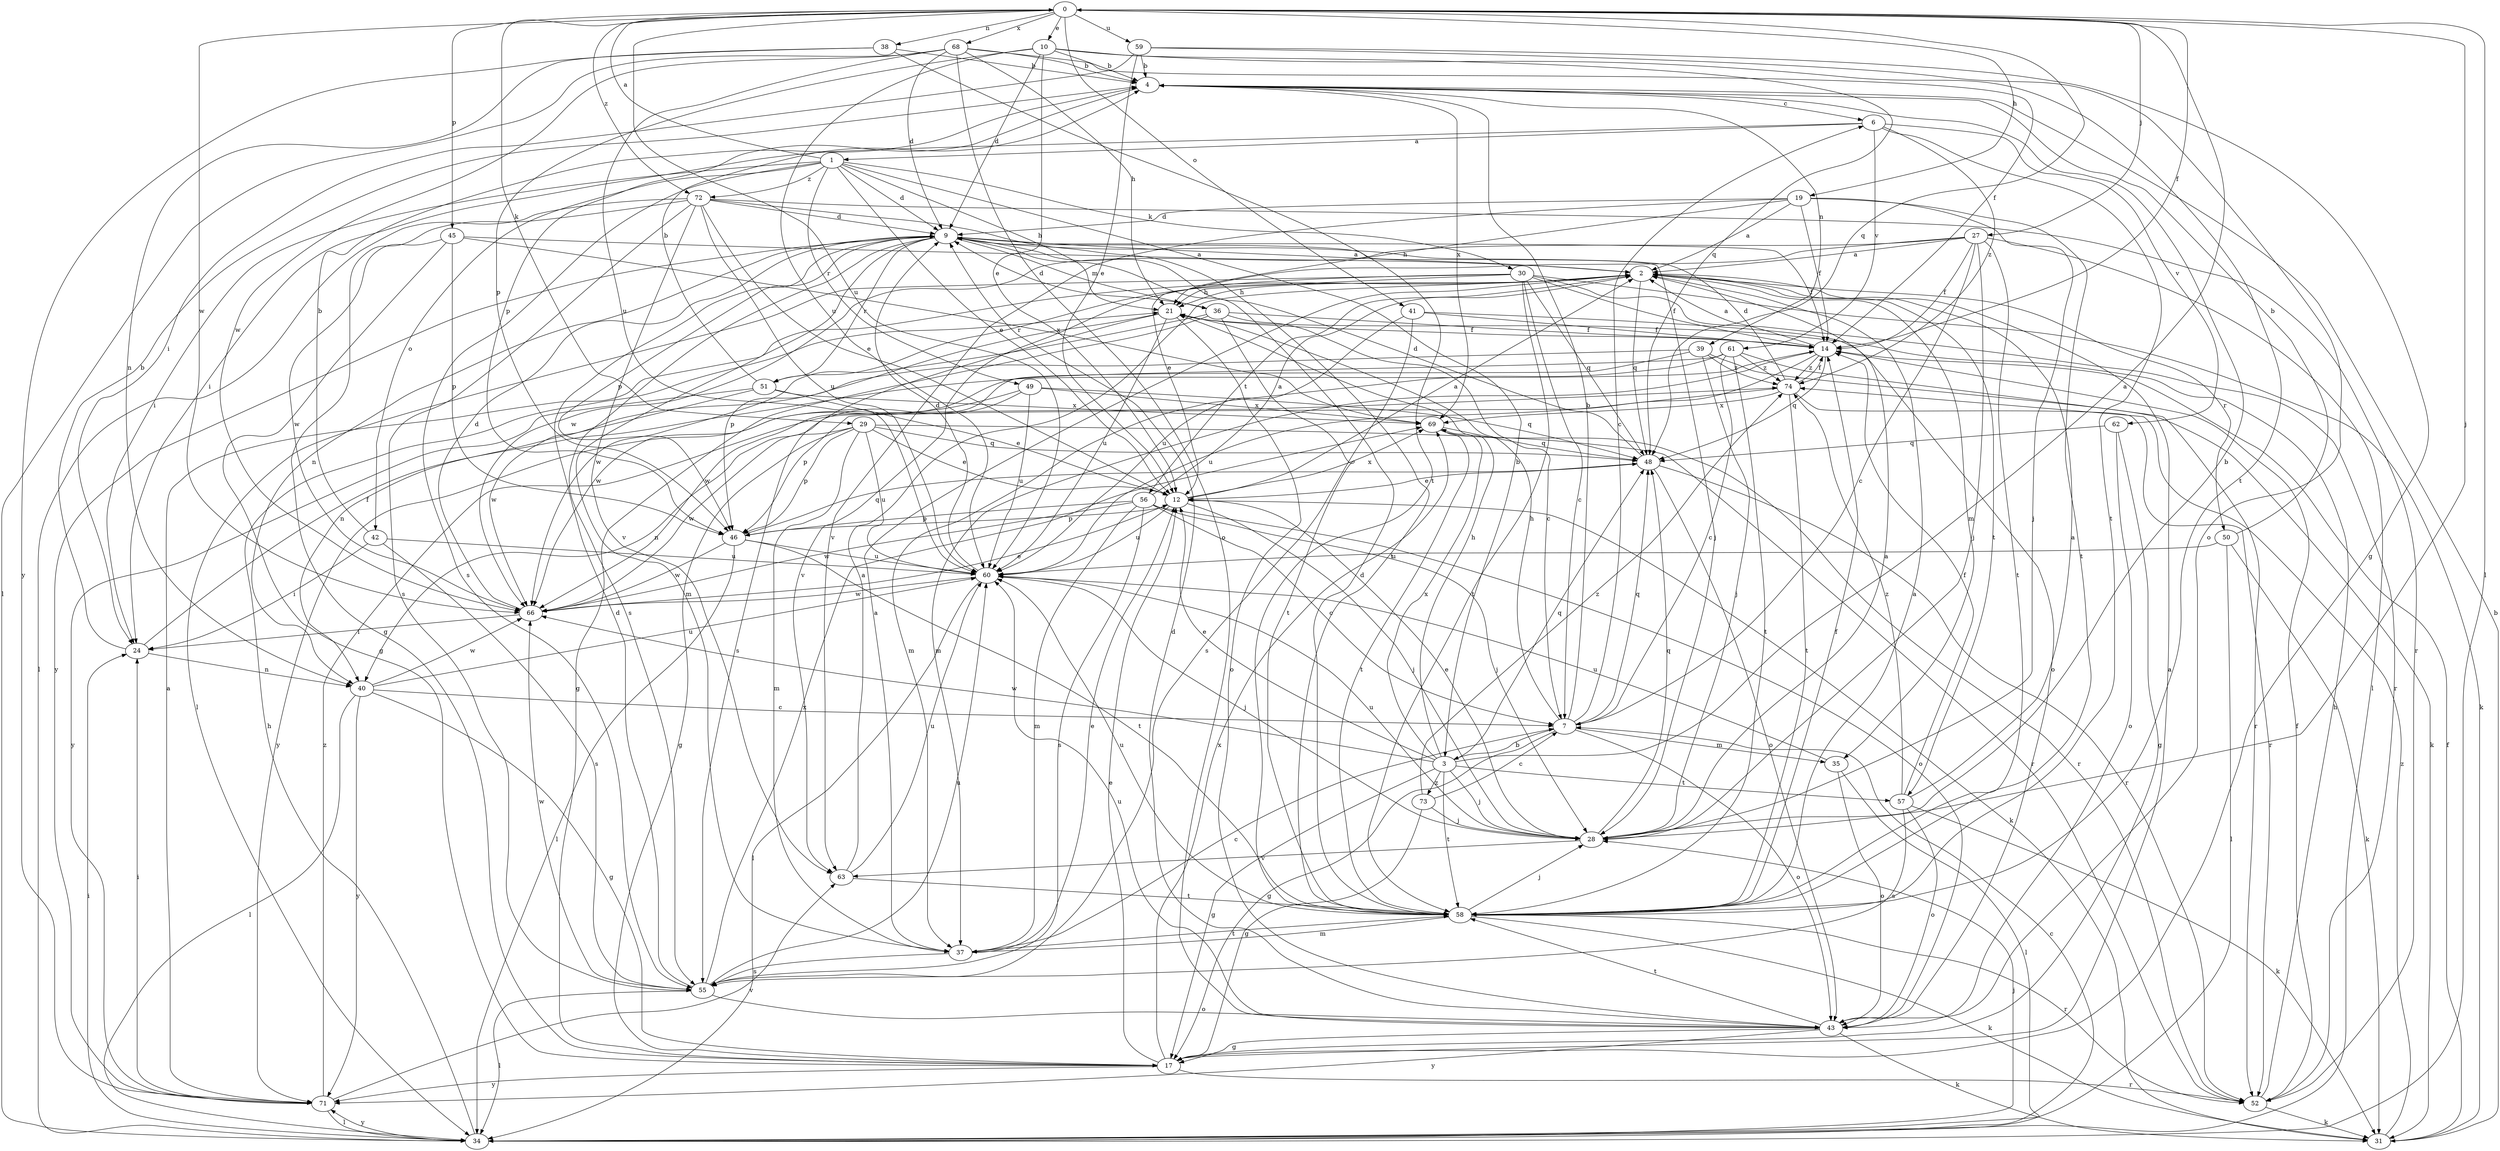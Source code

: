 strict digraph  {
0;
1;
2;
3;
4;
6;
7;
9;
10;
12;
14;
17;
19;
21;
24;
27;
28;
29;
30;
31;
34;
35;
36;
37;
38;
39;
40;
41;
42;
43;
45;
46;
48;
49;
50;
51;
52;
55;
56;
57;
58;
59;
60;
61;
62;
63;
66;
68;
69;
71;
72;
73;
74;
0 -> 10  [label=e];
0 -> 14  [label=f];
0 -> 19  [label=h];
0 -> 27  [label=j];
0 -> 28  [label=j];
0 -> 29  [label=k];
0 -> 34  [label=l];
0 -> 38  [label=n];
0 -> 41  [label=o];
0 -> 45  [label=p];
0 -> 48  [label=q];
0 -> 59  [label=u];
0 -> 60  [label=u];
0 -> 66  [label=w];
0 -> 68  [label=x];
0 -> 72  [label=z];
1 -> 0  [label=a];
1 -> 3  [label=b];
1 -> 9  [label=d];
1 -> 12  [label=e];
1 -> 21  [label=h];
1 -> 24  [label=i];
1 -> 30  [label=k];
1 -> 42  [label=o];
1 -> 49  [label=r];
1 -> 55  [label=s];
1 -> 72  [label=z];
2 -> 21  [label=h];
2 -> 35  [label=m];
2 -> 48  [label=q];
2 -> 50  [label=r];
2 -> 51  [label=r];
2 -> 56  [label=t];
2 -> 57  [label=t];
3 -> 0  [label=a];
3 -> 12  [label=e];
3 -> 17  [label=g];
3 -> 21  [label=h];
3 -> 28  [label=j];
3 -> 48  [label=q];
3 -> 57  [label=t];
3 -> 58  [label=t];
3 -> 66  [label=w];
3 -> 69  [label=x];
3 -> 73  [label=z];
4 -> 6  [label=c];
4 -> 39  [label=n];
4 -> 46  [label=p];
4 -> 69  [label=x];
6 -> 1  [label=a];
6 -> 24  [label=i];
6 -> 58  [label=t];
6 -> 61  [label=v];
6 -> 62  [label=v];
6 -> 74  [label=z];
7 -> 3  [label=b];
7 -> 4  [label=b];
7 -> 6  [label=c];
7 -> 17  [label=g];
7 -> 21  [label=h];
7 -> 35  [label=m];
7 -> 43  [label=o];
7 -> 48  [label=q];
9 -> 2  [label=a];
9 -> 14  [label=f];
9 -> 28  [label=j];
9 -> 36  [label=m];
9 -> 37  [label=m];
9 -> 40  [label=n];
9 -> 46  [label=p];
9 -> 51  [label=r];
9 -> 55  [label=s];
9 -> 71  [label=y];
10 -> 4  [label=b];
10 -> 9  [label=d];
10 -> 12  [label=e];
10 -> 46  [label=p];
10 -> 48  [label=q];
10 -> 58  [label=t];
10 -> 60  [label=u];
12 -> 2  [label=a];
12 -> 28  [label=j];
12 -> 31  [label=k];
12 -> 46  [label=p];
12 -> 60  [label=u];
12 -> 69  [label=x];
14 -> 2  [label=a];
14 -> 37  [label=m];
14 -> 48  [label=q];
14 -> 60  [label=u];
14 -> 74  [label=z];
17 -> 2  [label=a];
17 -> 12  [label=e];
17 -> 52  [label=r];
17 -> 69  [label=x];
17 -> 71  [label=y];
19 -> 2  [label=a];
19 -> 9  [label=d];
19 -> 14  [label=f];
19 -> 21  [label=h];
19 -> 28  [label=j];
19 -> 58  [label=t];
19 -> 63  [label=v];
21 -> 14  [label=f];
21 -> 43  [label=o];
21 -> 46  [label=p];
21 -> 55  [label=s];
21 -> 60  [label=u];
24 -> 4  [label=b];
24 -> 14  [label=f];
24 -> 40  [label=n];
27 -> 2  [label=a];
27 -> 7  [label=c];
27 -> 12  [label=e];
27 -> 14  [label=f];
27 -> 28  [label=j];
27 -> 34  [label=l];
27 -> 58  [label=t];
27 -> 66  [label=w];
28 -> 2  [label=a];
28 -> 4  [label=b];
28 -> 12  [label=e];
28 -> 48  [label=q];
28 -> 60  [label=u];
28 -> 63  [label=v];
29 -> 12  [label=e];
29 -> 17  [label=g];
29 -> 37  [label=m];
29 -> 46  [label=p];
29 -> 48  [label=q];
29 -> 52  [label=r];
29 -> 60  [label=u];
29 -> 66  [label=w];
30 -> 7  [label=c];
30 -> 14  [label=f];
30 -> 21  [label=h];
30 -> 31  [label=k];
30 -> 34  [label=l];
30 -> 48  [label=q];
30 -> 52  [label=r];
30 -> 58  [label=t];
30 -> 63  [label=v];
31 -> 4  [label=b];
31 -> 14  [label=f];
31 -> 74  [label=z];
34 -> 7  [label=c];
34 -> 21  [label=h];
34 -> 24  [label=i];
34 -> 28  [label=j];
34 -> 71  [label=y];
35 -> 34  [label=l];
35 -> 43  [label=o];
35 -> 60  [label=u];
36 -> 7  [label=c];
36 -> 9  [label=d];
36 -> 14  [label=f];
36 -> 17  [label=g];
36 -> 58  [label=t];
36 -> 66  [label=w];
37 -> 2  [label=a];
37 -> 7  [label=c];
37 -> 12  [label=e];
37 -> 55  [label=s];
37 -> 58  [label=t];
38 -> 4  [label=b];
38 -> 40  [label=n];
38 -> 58  [label=t];
38 -> 71  [label=y];
39 -> 28  [label=j];
39 -> 31  [label=k];
39 -> 40  [label=n];
39 -> 66  [label=w];
39 -> 74  [label=z];
40 -> 7  [label=c];
40 -> 17  [label=g];
40 -> 34  [label=l];
40 -> 60  [label=u];
40 -> 66  [label=w];
40 -> 71  [label=y];
41 -> 14  [label=f];
41 -> 43  [label=o];
41 -> 55  [label=s];
41 -> 60  [label=u];
42 -> 4  [label=b];
42 -> 24  [label=i];
42 -> 55  [label=s];
42 -> 60  [label=u];
43 -> 9  [label=d];
43 -> 17  [label=g];
43 -> 31  [label=k];
43 -> 58  [label=t];
43 -> 60  [label=u];
43 -> 71  [label=y];
45 -> 2  [label=a];
45 -> 17  [label=g];
45 -> 46  [label=p];
45 -> 66  [label=w];
45 -> 69  [label=x];
46 -> 34  [label=l];
46 -> 48  [label=q];
46 -> 58  [label=t];
46 -> 60  [label=u];
46 -> 66  [label=w];
48 -> 9  [label=d];
48 -> 12  [label=e];
48 -> 43  [label=o];
48 -> 52  [label=r];
49 -> 40  [label=n];
49 -> 48  [label=q];
49 -> 60  [label=u];
49 -> 69  [label=x];
49 -> 71  [label=y];
50 -> 4  [label=b];
50 -> 31  [label=k];
50 -> 34  [label=l];
50 -> 60  [label=u];
51 -> 4  [label=b];
51 -> 12  [label=e];
51 -> 66  [label=w];
51 -> 69  [label=x];
51 -> 71  [label=y];
52 -> 14  [label=f];
52 -> 21  [label=h];
52 -> 31  [label=k];
55 -> 9  [label=d];
55 -> 34  [label=l];
55 -> 43  [label=o];
55 -> 60  [label=u];
55 -> 66  [label=w];
55 -> 69  [label=x];
56 -> 2  [label=a];
56 -> 7  [label=c];
56 -> 28  [label=j];
56 -> 37  [label=m];
56 -> 43  [label=o];
56 -> 46  [label=p];
56 -> 55  [label=s];
56 -> 66  [label=w];
57 -> 2  [label=a];
57 -> 14  [label=f];
57 -> 31  [label=k];
57 -> 43  [label=o];
57 -> 55  [label=s];
57 -> 74  [label=z];
58 -> 2  [label=a];
58 -> 9  [label=d];
58 -> 14  [label=f];
58 -> 28  [label=j];
58 -> 31  [label=k];
58 -> 37  [label=m];
58 -> 52  [label=r];
58 -> 60  [label=u];
59 -> 4  [label=b];
59 -> 12  [label=e];
59 -> 17  [label=g];
59 -> 24  [label=i];
59 -> 43  [label=o];
60 -> 9  [label=d];
60 -> 28  [label=j];
60 -> 34  [label=l];
60 -> 66  [label=w];
61 -> 7  [label=c];
61 -> 37  [label=m];
61 -> 52  [label=r];
61 -> 58  [label=t];
61 -> 66  [label=w];
61 -> 74  [label=z];
62 -> 17  [label=g];
62 -> 43  [label=o];
62 -> 48  [label=q];
63 -> 2  [label=a];
63 -> 58  [label=t];
63 -> 60  [label=u];
66 -> 9  [label=d];
66 -> 12  [label=e];
66 -> 24  [label=i];
68 -> 4  [label=b];
68 -> 9  [label=d];
68 -> 14  [label=f];
68 -> 21  [label=h];
68 -> 34  [label=l];
68 -> 43  [label=o];
68 -> 60  [label=u];
68 -> 66  [label=w];
69 -> 48  [label=q];
69 -> 52  [label=r];
69 -> 58  [label=t];
71 -> 2  [label=a];
71 -> 24  [label=i];
71 -> 34  [label=l];
71 -> 63  [label=v];
71 -> 74  [label=z];
72 -> 9  [label=d];
72 -> 12  [label=e];
72 -> 17  [label=g];
72 -> 34  [label=l];
72 -> 52  [label=r];
72 -> 55  [label=s];
72 -> 58  [label=t];
72 -> 60  [label=u];
72 -> 63  [label=v];
73 -> 7  [label=c];
73 -> 17  [label=g];
73 -> 28  [label=j];
73 -> 74  [label=z];
74 -> 9  [label=d];
74 -> 14  [label=f];
74 -> 46  [label=p];
74 -> 52  [label=r];
74 -> 58  [label=t];
74 -> 69  [label=x];
}
